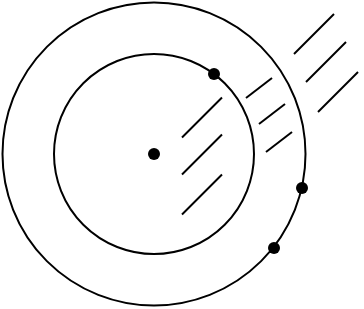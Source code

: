 <mxfile version="21.6.5" type="device">
  <diagram name="第 1 页" id="MaitGPI-S_txmcD9HwoG">
    <mxGraphModel dx="567" dy="328" grid="1" gridSize="10" guides="1" tooltips="1" connect="1" arrows="1" fold="1" page="1" pageScale="1" pageWidth="827" pageHeight="1169" math="1" shadow="0">
      <root>
        <mxCell id="0" />
        <mxCell id="jPiYd9RU20gvULt59Yll-2" value="坐标轴" parent="0" />
        <mxCell id="IT9bzvxh6g4YGMoGuAfT-0" value="" style="ellipse;whiteSpace=wrap;html=1;aspect=fixed;fillStyle=cross-hatch;fillColor=none;" vertex="1" parent="jPiYd9RU20gvULt59Yll-2">
          <mxGeometry x="364.25" y="327.25" width="151.5" height="151.5" as="geometry" />
        </mxCell>
        <mxCell id="qit6nW-AXQGKM87TDPEX-0" value="" style="ellipse;whiteSpace=wrap;html=1;aspect=fixed;fillStyle=auto;fillColor=none;gradientColor=none;" parent="jPiYd9RU20gvULt59Yll-2" vertex="1">
          <mxGeometry x="390" y="353" width="100" height="100" as="geometry" />
        </mxCell>
        <mxCell id="qit6nW-AXQGKM87TDPEX-11" value="" style="shape=waypoint;sketch=0;fillStyle=solid;size=6;pointerEvents=1;points=[];fillColor=none;resizable=0;rotatable=0;perimeter=centerPerimeter;snapToPoint=1;" parent="jPiYd9RU20gvULt59Yll-2" vertex="1">
          <mxGeometry x="430" y="393" width="20" height="20" as="geometry" />
        </mxCell>
        <mxCell id="IT9bzvxh6g4YGMoGuAfT-2" value="" style="shape=waypoint;sketch=0;fillStyle=solid;size=6;pointerEvents=1;points=[];fillColor=none;resizable=0;rotatable=0;perimeter=centerPerimeter;snapToPoint=1;" vertex="1" parent="jPiYd9RU20gvULt59Yll-2">
          <mxGeometry x="460" y="353" width="20" height="20" as="geometry" />
        </mxCell>
        <mxCell id="IT9bzvxh6g4YGMoGuAfT-3" value="" style="shape=waypoint;sketch=0;fillStyle=solid;size=6;pointerEvents=1;points=[];fillColor=none;resizable=0;rotatable=0;perimeter=centerPerimeter;snapToPoint=1;" vertex="1" parent="jPiYd9RU20gvULt59Yll-2">
          <mxGeometry x="490" y="440" width="20" height="20" as="geometry" />
        </mxCell>
        <mxCell id="IT9bzvxh6g4YGMoGuAfT-4" value="" style="shape=waypoint;sketch=0;fillStyle=solid;size=6;pointerEvents=1;points=[];fillColor=none;resizable=0;rotatable=0;perimeter=centerPerimeter;snapToPoint=1;" vertex="1" parent="jPiYd9RU20gvULt59Yll-2">
          <mxGeometry x="504" y="410" width="20" height="20" as="geometry" />
        </mxCell>
        <mxCell id="IT9bzvxh6g4YGMoGuAfT-9" value="" style="endArrow=none;html=1;rounded=0;" edge="1" parent="jPiYd9RU20gvULt59Yll-2">
          <mxGeometry width="50" height="50" relative="1" as="geometry">
            <mxPoint x="454" y="394.75" as="sourcePoint" />
            <mxPoint x="474" y="374.75" as="targetPoint" />
          </mxGeometry>
        </mxCell>
        <mxCell id="IT9bzvxh6g4YGMoGuAfT-10" value="" style="endArrow=none;html=1;rounded=0;" edge="1" parent="jPiYd9RU20gvULt59Yll-2">
          <mxGeometry width="50" height="50" relative="1" as="geometry">
            <mxPoint x="454" y="413.25" as="sourcePoint" />
            <mxPoint x="474" y="393.25" as="targetPoint" />
          </mxGeometry>
        </mxCell>
        <mxCell id="IT9bzvxh6g4YGMoGuAfT-11" value="" style="endArrow=none;html=1;rounded=0;" edge="1" parent="jPiYd9RU20gvULt59Yll-2">
          <mxGeometry width="50" height="50" relative="1" as="geometry">
            <mxPoint x="454" y="433.25" as="sourcePoint" />
            <mxPoint x="474" y="413.25" as="targetPoint" />
          </mxGeometry>
        </mxCell>
        <mxCell id="IT9bzvxh6g4YGMoGuAfT-12" value="" style="endArrow=none;html=1;rounded=0;" edge="1" parent="jPiYd9RU20gvULt59Yll-2">
          <mxGeometry width="50" height="50" relative="1" as="geometry">
            <mxPoint x="510" y="353" as="sourcePoint" />
            <mxPoint x="530" y="333" as="targetPoint" />
          </mxGeometry>
        </mxCell>
        <mxCell id="IT9bzvxh6g4YGMoGuAfT-13" value="" style="endArrow=none;html=1;rounded=0;" edge="1" parent="jPiYd9RU20gvULt59Yll-2">
          <mxGeometry width="50" height="50" relative="1" as="geometry">
            <mxPoint x="516" y="367" as="sourcePoint" />
            <mxPoint x="536" y="347" as="targetPoint" />
          </mxGeometry>
        </mxCell>
        <mxCell id="IT9bzvxh6g4YGMoGuAfT-14" value="" style="endArrow=none;html=1;rounded=0;" edge="1" parent="jPiYd9RU20gvULt59Yll-2">
          <mxGeometry width="50" height="50" relative="1" as="geometry">
            <mxPoint x="522" y="382" as="sourcePoint" />
            <mxPoint x="542" y="362" as="targetPoint" />
          </mxGeometry>
        </mxCell>
        <mxCell id="IT9bzvxh6g4YGMoGuAfT-15" value="" style="endArrow=none;html=1;rounded=0;" edge="1" parent="jPiYd9RU20gvULt59Yll-2">
          <mxGeometry width="50" height="50" relative="1" as="geometry">
            <mxPoint x="486" y="375" as="sourcePoint" />
            <mxPoint x="499" y="365" as="targetPoint" />
          </mxGeometry>
        </mxCell>
        <mxCell id="IT9bzvxh6g4YGMoGuAfT-18" value="" style="endArrow=none;html=1;rounded=0;" edge="1" parent="jPiYd9RU20gvULt59Yll-2">
          <mxGeometry width="50" height="50" relative="1" as="geometry">
            <mxPoint x="492.5" y="388" as="sourcePoint" />
            <mxPoint x="505.5" y="378" as="targetPoint" />
          </mxGeometry>
        </mxCell>
        <mxCell id="IT9bzvxh6g4YGMoGuAfT-19" value="" style="endArrow=none;html=1;rounded=0;" edge="1" parent="jPiYd9RU20gvULt59Yll-2">
          <mxGeometry width="50" height="50" relative="1" as="geometry">
            <mxPoint x="496" y="402" as="sourcePoint" />
            <mxPoint x="509" y="392" as="targetPoint" />
          </mxGeometry>
        </mxCell>
        <mxCell id="jPiYd9RU20gvULt59Yll-3" value="图线" parent="0" />
        <mxCell id="8UdL5ykclIeKqm7qH8z4-2" value="文本" parent="0" />
      </root>
    </mxGraphModel>
  </diagram>
</mxfile>
